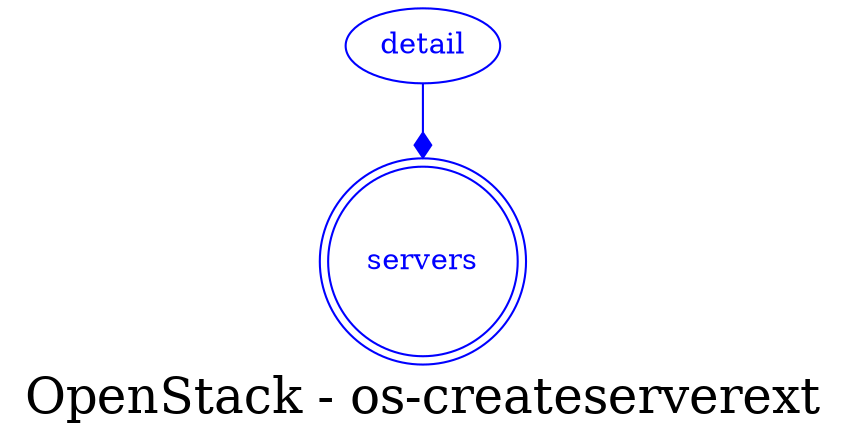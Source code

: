 digraph LexiconGraph {
graph[label="OpenStack - os-createserverext", fontsize=24]
splines=true
"servers" [color=blue, fontcolor=blue, shape=doublecircle]
"detail" -> "servers" [color=blue, fontcolor=blue, arrowhead=diamond, arrowtail=none]
"detail" [color=blue, fontcolor=blue, shape=ellipse]
}
